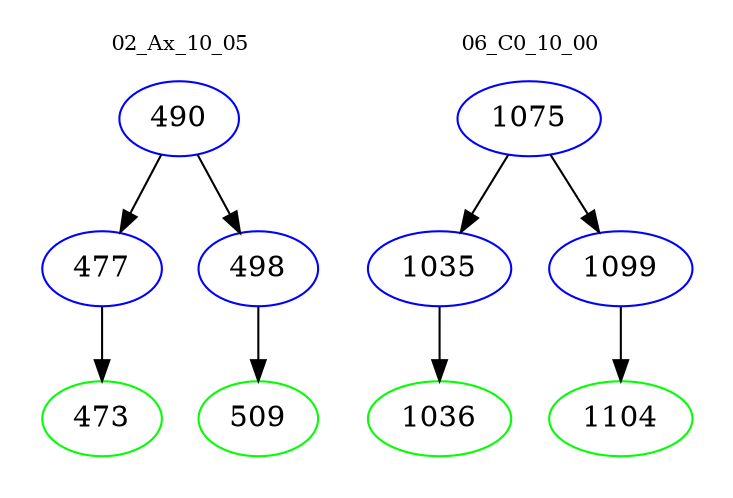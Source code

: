 digraph{
subgraph cluster_0 {
color = white
label = "02_Ax_10_05";
fontsize=10;
T0_490 [label="490", color="blue"]
T0_490 -> T0_477 [color="black"]
T0_477 [label="477", color="blue"]
T0_477 -> T0_473 [color="black"]
T0_473 [label="473", color="green"]
T0_490 -> T0_498 [color="black"]
T0_498 [label="498", color="blue"]
T0_498 -> T0_509 [color="black"]
T0_509 [label="509", color="green"]
}
subgraph cluster_1 {
color = white
label = "06_C0_10_00";
fontsize=10;
T1_1075 [label="1075", color="blue"]
T1_1075 -> T1_1035 [color="black"]
T1_1035 [label="1035", color="blue"]
T1_1035 -> T1_1036 [color="black"]
T1_1036 [label="1036", color="green"]
T1_1075 -> T1_1099 [color="black"]
T1_1099 [label="1099", color="blue"]
T1_1099 -> T1_1104 [color="black"]
T1_1104 [label="1104", color="green"]
}
}
